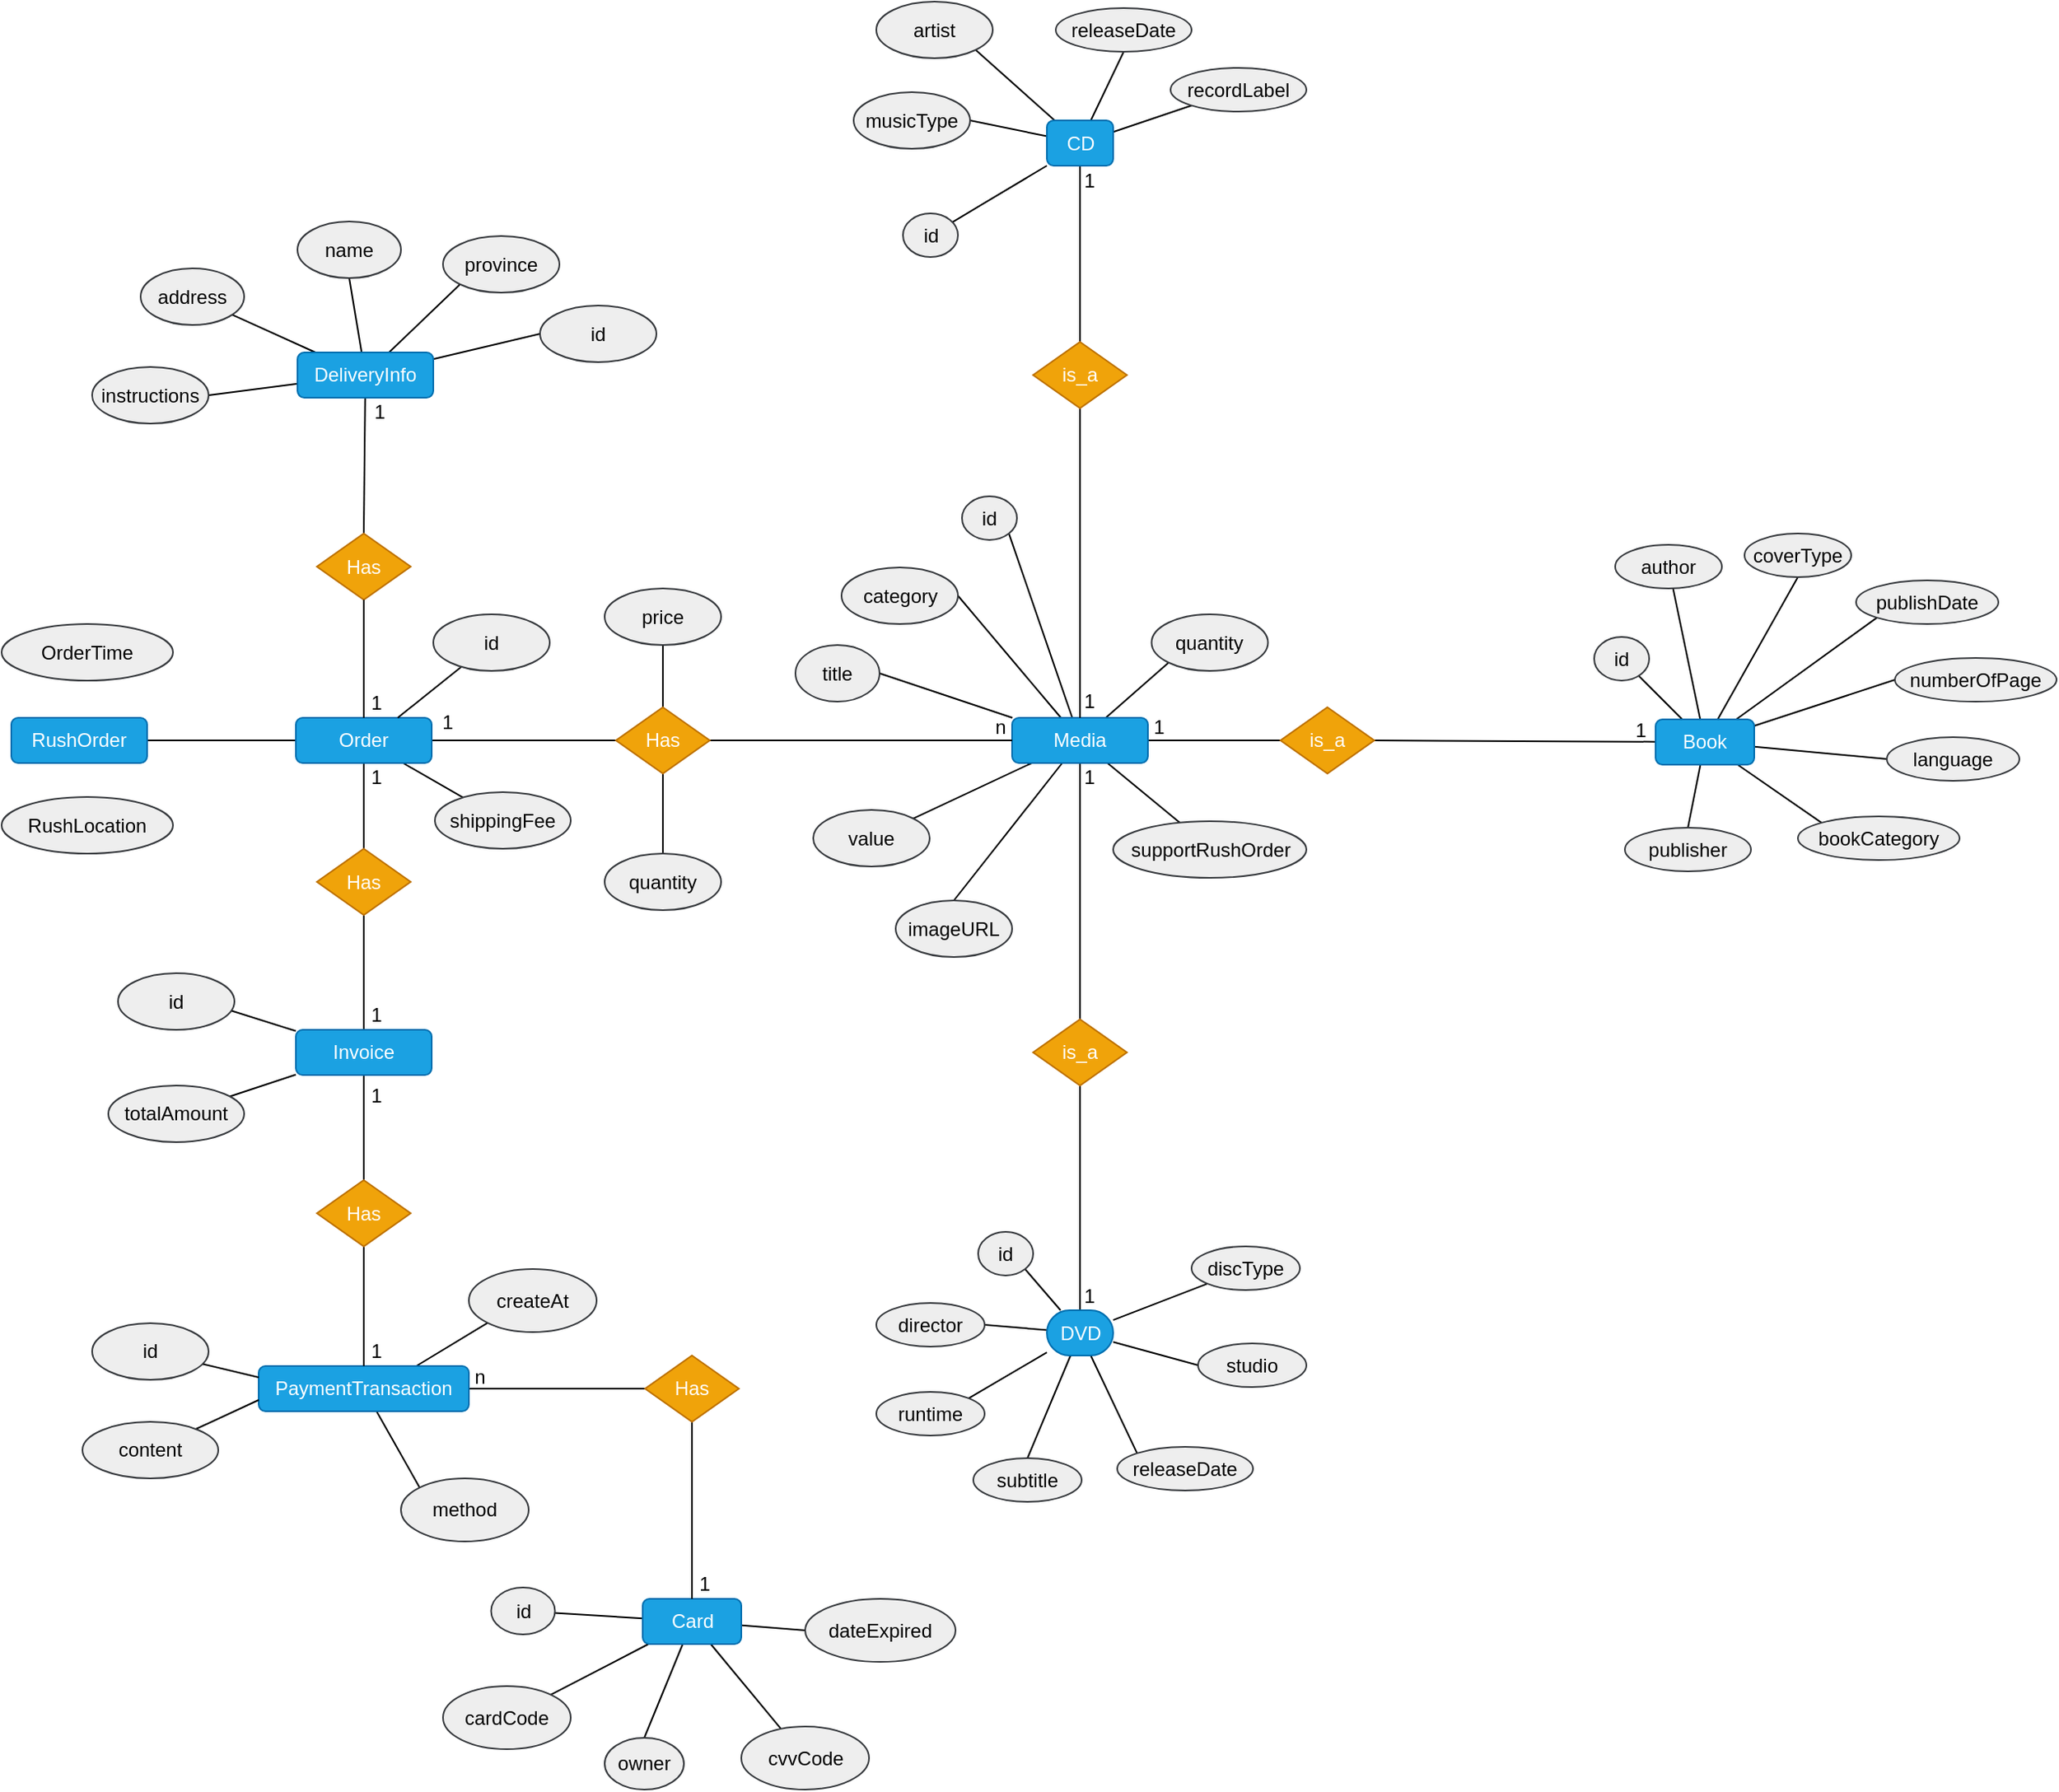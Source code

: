 <mxfile version="20.5.3" type="device"><diagram id="R2lEEEUBdFMjLlhIrx00" name="Page-1"><mxGraphModel dx="1536" dy="1864" grid="0" gridSize="10" guides="1" tooltips="1" connect="1" arrows="1" fold="1" page="1" pageScale="1" pageWidth="850" pageHeight="1100" math="0" shadow="0" extFonts="Permanent Marker^https://fonts.googleapis.com/css?family=Permanent+Marker"><root><mxCell id="0"/><mxCell id="1" parent="0"/><mxCell id="kh2C8zruCWp7Jkn6Uxmq-21" style="edgeStyle=none;rounded=0;orthogonalLoop=1;jettySize=auto;html=1;entryX=0.5;entryY=0;entryDx=0;entryDy=0;fontColor=#FFFFFF;endArrow=none;endFill=0;" parent="1" source="kh2C8zruCWp7Jkn6Uxmq-1" target="kh2C8zruCWp7Jkn6Uxmq-20" edge="1"><mxGeometry relative="1" as="geometry"/></mxCell><mxCell id="kh2C8zruCWp7Jkn6Uxmq-151" style="edgeStyle=none;rounded=0;orthogonalLoop=1;jettySize=auto;html=1;entryX=1;entryY=0.5;entryDx=0;entryDy=0;fontColor=#000000;endArrow=none;endFill=0;" parent="1" source="kh2C8zruCWp7Jkn6Uxmq-1" target="kh2C8zruCWp7Jkn6Uxmq-150" edge="1"><mxGeometry relative="1" as="geometry"/></mxCell><mxCell id="kh2C8zruCWp7Jkn6Uxmq-153" style="edgeStyle=none;rounded=0;orthogonalLoop=1;jettySize=auto;html=1;entryX=1;entryY=1;entryDx=0;entryDy=0;fontColor=#000000;endArrow=none;endFill=0;" parent="1" source="kh2C8zruCWp7Jkn6Uxmq-1" target="kh2C8zruCWp7Jkn6Uxmq-152" edge="1"><mxGeometry relative="1" as="geometry"/></mxCell><mxCell id="kh2C8zruCWp7Jkn6Uxmq-155" style="edgeStyle=none;rounded=0;orthogonalLoop=1;jettySize=auto;html=1;entryX=0.5;entryY=1;entryDx=0;entryDy=0;fontColor=#000000;endArrow=none;endFill=0;" parent="1" source="kh2C8zruCWp7Jkn6Uxmq-1" target="kh2C8zruCWp7Jkn6Uxmq-154" edge="1"><mxGeometry relative="1" as="geometry"/></mxCell><mxCell id="0zqb0I9zGNmf7XljXj2k-1" style="rounded=0;orthogonalLoop=1;jettySize=auto;html=1;endArrow=none;endFill=0;" edge="1" parent="1" source="kh2C8zruCWp7Jkn6Uxmq-1" target="kh2C8zruCWp7Jkn6Uxmq-156"><mxGeometry relative="1" as="geometry"/></mxCell><mxCell id="kh2C8zruCWp7Jkn6Uxmq-1" value="CD" style="rounded=1;whiteSpace=wrap;html=1;fillColor=#1ba1e2;fontColor=#ffffff;strokeColor=#006EAF;" parent="1" vertex="1"><mxGeometry x="556.5" y="-35.5" width="41" height="28" as="geometry"/></mxCell><mxCell id="kh2C8zruCWp7Jkn6Uxmq-19" style="rounded=0;orthogonalLoop=1;jettySize=auto;html=1;entryX=0.5;entryY=0;entryDx=0;entryDy=0;fontColor=#FFFFFF;endArrow=none;endFill=0;" parent="1" source="kh2C8zruCWp7Jkn6Uxmq-2" target="kh2C8zruCWp7Jkn6Uxmq-12" edge="1"><mxGeometry relative="1" as="geometry"/></mxCell><mxCell id="kh2C8zruCWp7Jkn6Uxmq-85" style="edgeStyle=none;rounded=0;orthogonalLoop=1;jettySize=auto;html=1;entryX=1;entryY=0.5;entryDx=0;entryDy=0;fontColor=#000000;endArrow=none;endFill=0;" parent="1" source="kh2C8zruCWp7Jkn6Uxmq-2" target="kh2C8zruCWp7Jkn6Uxmq-81" edge="1"><mxGeometry relative="1" as="geometry"/></mxCell><mxCell id="kh2C8zruCWp7Jkn6Uxmq-86" style="edgeStyle=none;rounded=0;orthogonalLoop=1;jettySize=auto;html=1;fontColor=#000000;endArrow=none;endFill=0;" parent="1" source="kh2C8zruCWp7Jkn6Uxmq-2" target="kh2C8zruCWp7Jkn6Uxmq-80" edge="1"><mxGeometry relative="1" as="geometry"/></mxCell><mxCell id="kh2C8zruCWp7Jkn6Uxmq-87" style="edgeStyle=none;rounded=0;orthogonalLoop=1;jettySize=auto;html=1;entryX=0.5;entryY=1;entryDx=0;entryDy=0;fontColor=#000000;endArrow=none;endFill=0;" parent="1" source="kh2C8zruCWp7Jkn6Uxmq-2" target="kh2C8zruCWp7Jkn6Uxmq-79" edge="1"><mxGeometry relative="1" as="geometry"/></mxCell><mxCell id="kh2C8zruCWp7Jkn6Uxmq-88" style="edgeStyle=none;rounded=0;orthogonalLoop=1;jettySize=auto;html=1;entryX=0;entryY=1;entryDx=0;entryDy=0;fontColor=#000000;endArrow=none;endFill=0;" parent="1" source="kh2C8zruCWp7Jkn6Uxmq-2" target="kh2C8zruCWp7Jkn6Uxmq-82" edge="1"><mxGeometry relative="1" as="geometry"/></mxCell><mxCell id="kh2C8zruCWp7Jkn6Uxmq-89" style="edgeStyle=none;rounded=0;orthogonalLoop=1;jettySize=auto;html=1;entryX=0;entryY=0.5;entryDx=0;entryDy=0;fontColor=#000000;endArrow=none;endFill=0;" parent="1" source="kh2C8zruCWp7Jkn6Uxmq-2" target="kh2C8zruCWp7Jkn6Uxmq-83" edge="1"><mxGeometry relative="1" as="geometry"/></mxCell><mxCell id="kh2C8zruCWp7Jkn6Uxmq-2" value="DeliveryInfo" style="rounded=1;whiteSpace=wrap;html=1;fillColor=#1ba1e2;strokeColor=#006EAF;fontColor=#ffffff;" parent="1" vertex="1"><mxGeometry x="93" y="108" width="84" height="28" as="geometry"/></mxCell><mxCell id="kh2C8zruCWp7Jkn6Uxmq-26" style="edgeStyle=none;rounded=0;orthogonalLoop=1;jettySize=auto;html=1;entryX=0;entryY=0.5;entryDx=0;entryDy=0;fontColor=#FFFFFF;endArrow=none;endFill=0;" parent="1" source="kh2C8zruCWp7Jkn6Uxmq-3" target="kh2C8zruCWp7Jkn6Uxmq-10" edge="1"><mxGeometry relative="1" as="geometry"/></mxCell><mxCell id="kh2C8zruCWp7Jkn6Uxmq-32" style="edgeStyle=none;rounded=0;orthogonalLoop=1;jettySize=auto;html=1;fontColor=#FFFFFF;endArrow=none;endFill=0;" parent="1" source="kh2C8zruCWp7Jkn6Uxmq-3" target="kh2C8zruCWp7Jkn6Uxmq-31" edge="1"><mxGeometry relative="1" as="geometry"/></mxCell><mxCell id="0zqb0I9zGNmf7XljXj2k-24" style="edgeStyle=none;rounded=0;orthogonalLoop=1;jettySize=auto;html=1;endArrow=none;endFill=0;" edge="1" parent="1" source="kh2C8zruCWp7Jkn6Uxmq-3" target="kh2C8zruCWp7Jkn6Uxmq-92"><mxGeometry relative="1" as="geometry"/></mxCell><mxCell id="0zqb0I9zGNmf7XljXj2k-26" style="edgeStyle=none;rounded=0;orthogonalLoop=1;jettySize=auto;html=1;entryX=1;entryY=0.5;entryDx=0;entryDy=0;endArrow=none;endFill=0;" edge="1" parent="1" source="kh2C8zruCWp7Jkn6Uxmq-3" target="0zqb0I9zGNmf7XljXj2k-25"><mxGeometry relative="1" as="geometry"/></mxCell><mxCell id="kh2C8zruCWp7Jkn6Uxmq-3" value="Order" style="rounded=1;whiteSpace=wrap;html=1;fillColor=#1ba1e2;fontColor=#ffffff;strokeColor=#006EAF;" parent="1" vertex="1"><mxGeometry x="92" y="334" width="84" height="28" as="geometry"/></mxCell><mxCell id="kh2C8zruCWp7Jkn6Uxmq-23" style="edgeStyle=none;rounded=0;orthogonalLoop=1;jettySize=auto;html=1;entryX=1;entryY=0.5;entryDx=0;entryDy=0;fontColor=#FFFFFF;endArrow=none;endFill=0;" parent="1" source="kh2C8zruCWp7Jkn6Uxmq-4" target="kh2C8zruCWp7Jkn6Uxmq-22" edge="1"><mxGeometry relative="1" as="geometry"/></mxCell><mxCell id="0zqb0I9zGNmf7XljXj2k-4" style="edgeStyle=none;rounded=0;orthogonalLoop=1;jettySize=auto;html=1;endArrow=none;endFill=0;" edge="1" parent="1" source="kh2C8zruCWp7Jkn6Uxmq-4" target="0zqb0I9zGNmf7XljXj2k-2"><mxGeometry relative="1" as="geometry"/></mxCell><mxCell id="0zqb0I9zGNmf7XljXj2k-5" style="edgeStyle=none;rounded=0;orthogonalLoop=1;jettySize=auto;html=1;endArrow=none;endFill=0;" edge="1" parent="1" source="kh2C8zruCWp7Jkn6Uxmq-4" target="0zqb0I9zGNmf7XljXj2k-3"><mxGeometry relative="1" as="geometry"/></mxCell><mxCell id="0zqb0I9zGNmf7XljXj2k-7" style="edgeStyle=none;rounded=0;orthogonalLoop=1;jettySize=auto;html=1;entryX=0.5;entryY=1;entryDx=0;entryDy=0;endArrow=none;endFill=0;" edge="1" parent="1" source="kh2C8zruCWp7Jkn6Uxmq-4" target="0zqb0I9zGNmf7XljXj2k-6"><mxGeometry relative="1" as="geometry"/></mxCell><mxCell id="0zqb0I9zGNmf7XljXj2k-9" style="edgeStyle=none;rounded=0;orthogonalLoop=1;jettySize=auto;html=1;entryX=0;entryY=1;entryDx=0;entryDy=0;endArrow=none;endFill=0;" edge="1" parent="1" source="kh2C8zruCWp7Jkn6Uxmq-4" target="0zqb0I9zGNmf7XljXj2k-8"><mxGeometry relative="1" as="geometry"/></mxCell><mxCell id="0zqb0I9zGNmf7XljXj2k-11" style="edgeStyle=none;rounded=0;orthogonalLoop=1;jettySize=auto;html=1;entryX=0;entryY=0.5;entryDx=0;entryDy=0;endArrow=none;endFill=0;" edge="1" parent="1" source="kh2C8zruCWp7Jkn6Uxmq-4" target="0zqb0I9zGNmf7XljXj2k-10"><mxGeometry relative="1" as="geometry"/></mxCell><mxCell id="0zqb0I9zGNmf7XljXj2k-14" style="edgeStyle=none;rounded=0;orthogonalLoop=1;jettySize=auto;html=1;entryX=0;entryY=0;entryDx=0;entryDy=0;endArrow=none;endFill=0;" edge="1" parent="1" source="kh2C8zruCWp7Jkn6Uxmq-4" target="0zqb0I9zGNmf7XljXj2k-13"><mxGeometry relative="1" as="geometry"/></mxCell><mxCell id="0zqb0I9zGNmf7XljXj2k-15" style="edgeStyle=none;rounded=0;orthogonalLoop=1;jettySize=auto;html=1;entryX=0;entryY=0.5;entryDx=0;entryDy=0;endArrow=none;endFill=0;" edge="1" parent="1" source="kh2C8zruCWp7Jkn6Uxmq-4" target="0zqb0I9zGNmf7XljXj2k-12"><mxGeometry relative="1" as="geometry"/></mxCell><mxCell id="0zqb0I9zGNmf7XljXj2k-17" style="edgeStyle=none;rounded=0;orthogonalLoop=1;jettySize=auto;html=1;entryX=0.5;entryY=0;entryDx=0;entryDy=0;endArrow=none;endFill=0;" edge="1" parent="1" source="kh2C8zruCWp7Jkn6Uxmq-4" target="0zqb0I9zGNmf7XljXj2k-16"><mxGeometry relative="1" as="geometry"/></mxCell><mxCell id="kh2C8zruCWp7Jkn6Uxmq-4" value="Book" style="rounded=1;whiteSpace=wrap;html=1;fillColor=#1ba1e2;fontColor=#ffffff;strokeColor=#006EAF;" parent="1" vertex="1"><mxGeometry x="933" y="335" width="61" height="28" as="geometry"/></mxCell><mxCell id="kh2C8zruCWp7Jkn6Uxmq-24" style="edgeStyle=none;rounded=0;orthogonalLoop=1;jettySize=auto;html=1;entryX=0;entryY=0.5;entryDx=0;entryDy=0;fontColor=#FFFFFF;endArrow=none;endFill=0;" parent="1" source="kh2C8zruCWp7Jkn6Uxmq-5" target="kh2C8zruCWp7Jkn6Uxmq-22" edge="1"><mxGeometry relative="1" as="geometry"/></mxCell><mxCell id="kh2C8zruCWp7Jkn6Uxmq-29" style="edgeStyle=none;rounded=0;orthogonalLoop=1;jettySize=auto;html=1;entryX=0.5;entryY=0;entryDx=0;entryDy=0;fontColor=#FFFFFF;endArrow=none;endFill=0;" parent="1" source="kh2C8zruCWp7Jkn6Uxmq-5" target="kh2C8zruCWp7Jkn6Uxmq-28" edge="1"><mxGeometry relative="1" as="geometry"/></mxCell><mxCell id="kh2C8zruCWp7Jkn6Uxmq-116" style="edgeStyle=none;rounded=0;orthogonalLoop=1;jettySize=auto;html=1;entryX=1;entryY=1;entryDx=0;entryDy=0;fontColor=#000000;endArrow=none;endFill=0;" parent="1" source="kh2C8zruCWp7Jkn6Uxmq-5" target="kh2C8zruCWp7Jkn6Uxmq-110" edge="1"><mxGeometry relative="1" as="geometry"/></mxCell><mxCell id="kh2C8zruCWp7Jkn6Uxmq-119" style="edgeStyle=none;rounded=0;orthogonalLoop=1;jettySize=auto;html=1;entryX=1;entryY=0.5;entryDx=0;entryDy=0;fontColor=#000000;endArrow=none;endFill=0;" parent="1" source="kh2C8zruCWp7Jkn6Uxmq-5" target="kh2C8zruCWp7Jkn6Uxmq-113" edge="1"><mxGeometry relative="1" as="geometry"/></mxCell><mxCell id="kh2C8zruCWp7Jkn6Uxmq-125" style="edgeStyle=none;rounded=0;orthogonalLoop=1;jettySize=auto;html=1;entryX=1;entryY=0.5;entryDx=0;entryDy=0;fontColor=#000000;endArrow=none;endFill=0;" parent="1" source="kh2C8zruCWp7Jkn6Uxmq-5" target="kh2C8zruCWp7Jkn6Uxmq-120" edge="1"><mxGeometry relative="1" as="geometry"/></mxCell><mxCell id="kh2C8zruCWp7Jkn6Uxmq-126" style="edgeStyle=none;rounded=0;orthogonalLoop=1;jettySize=auto;html=1;fontColor=#000000;endArrow=none;endFill=0;" parent="1" source="kh2C8zruCWp7Jkn6Uxmq-5" target="kh2C8zruCWp7Jkn6Uxmq-121" edge="1"><mxGeometry relative="1" as="geometry"/></mxCell><mxCell id="kh2C8zruCWp7Jkn6Uxmq-127" style="edgeStyle=none;rounded=0;orthogonalLoop=1;jettySize=auto;html=1;entryX=0.5;entryY=0;entryDx=0;entryDy=0;fontColor=#000000;endArrow=none;endFill=0;" parent="1" source="kh2C8zruCWp7Jkn6Uxmq-5" target="kh2C8zruCWp7Jkn6Uxmq-124" edge="1"><mxGeometry relative="1" as="geometry"/></mxCell><mxCell id="kh2C8zruCWp7Jkn6Uxmq-129" style="edgeStyle=none;rounded=0;orthogonalLoop=1;jettySize=auto;html=1;entryX=0.364;entryY=0.079;entryDx=0;entryDy=0;entryPerimeter=0;fontColor=#000000;endArrow=none;endFill=0;" parent="1" source="kh2C8zruCWp7Jkn6Uxmq-5" target="kh2C8zruCWp7Jkn6Uxmq-128" edge="1"><mxGeometry relative="1" as="geometry"/></mxCell><mxCell id="kh2C8zruCWp7Jkn6Uxmq-131" style="edgeStyle=none;rounded=0;orthogonalLoop=1;jettySize=auto;html=1;entryX=0;entryY=1;entryDx=0;entryDy=0;fontColor=#000000;endArrow=none;endFill=0;" parent="1" source="kh2C8zruCWp7Jkn6Uxmq-5" target="kh2C8zruCWp7Jkn6Uxmq-130" edge="1"><mxGeometry relative="1" as="geometry"/></mxCell><mxCell id="kh2C8zruCWp7Jkn6Uxmq-5" value="Media" style="rounded=1;whiteSpace=wrap;html=1;fillColor=#1ba1e2;fontColor=#ffffff;strokeColor=#006EAF;" parent="1" vertex="1"><mxGeometry x="535" y="334" width="84" height="28" as="geometry"/></mxCell><mxCell id="kh2C8zruCWp7Jkn6Uxmq-30" style="edgeStyle=none;rounded=0;orthogonalLoop=1;jettySize=auto;html=1;entryX=0.5;entryY=1;entryDx=0;entryDy=0;fontColor=#FFFFFF;endArrow=none;endFill=0;" parent="1" source="kh2C8zruCWp7Jkn6Uxmq-6" target="kh2C8zruCWp7Jkn6Uxmq-28" edge="1"><mxGeometry relative="1" as="geometry"/></mxCell><mxCell id="kh2C8zruCWp7Jkn6Uxmq-134" style="edgeStyle=none;rounded=0;orthogonalLoop=1;jettySize=auto;html=1;entryX=1;entryY=1;entryDx=0;entryDy=0;fontColor=#000000;endArrow=none;endFill=0;" parent="1" source="kh2C8zruCWp7Jkn6Uxmq-6" target="kh2C8zruCWp7Jkn6Uxmq-133" edge="1"><mxGeometry relative="1" as="geometry"/></mxCell><mxCell id="kh2C8zruCWp7Jkn6Uxmq-137" style="edgeStyle=none;rounded=0;orthogonalLoop=1;jettySize=auto;html=1;entryX=1;entryY=0.5;entryDx=0;entryDy=0;fontColor=#000000;endArrow=none;endFill=0;" parent="1" source="kh2C8zruCWp7Jkn6Uxmq-6" target="kh2C8zruCWp7Jkn6Uxmq-135" edge="1"><mxGeometry relative="1" as="geometry"/></mxCell><mxCell id="kh2C8zruCWp7Jkn6Uxmq-139" style="edgeStyle=none;rounded=0;orthogonalLoop=1;jettySize=auto;html=1;entryX=1;entryY=0;entryDx=0;entryDy=0;fontColor=#000000;endArrow=none;endFill=0;" parent="1" source="kh2C8zruCWp7Jkn6Uxmq-6" target="kh2C8zruCWp7Jkn6Uxmq-138" edge="1"><mxGeometry relative="1" as="geometry"/></mxCell><mxCell id="kh2C8zruCWp7Jkn6Uxmq-144" style="edgeStyle=none;rounded=0;orthogonalLoop=1;jettySize=auto;html=1;entryX=0.5;entryY=0;entryDx=0;entryDy=0;fontColor=#000000;endArrow=none;endFill=0;" parent="1" source="kh2C8zruCWp7Jkn6Uxmq-6" target="kh2C8zruCWp7Jkn6Uxmq-140" edge="1"><mxGeometry relative="1" as="geometry"/></mxCell><mxCell id="kh2C8zruCWp7Jkn6Uxmq-145" style="edgeStyle=none;rounded=0;orthogonalLoop=1;jettySize=auto;html=1;entryX=0;entryY=0;entryDx=0;entryDy=0;fontColor=#000000;endArrow=none;endFill=0;" parent="1" source="kh2C8zruCWp7Jkn6Uxmq-6" target="kh2C8zruCWp7Jkn6Uxmq-141" edge="1"><mxGeometry relative="1" as="geometry"/></mxCell><mxCell id="kh2C8zruCWp7Jkn6Uxmq-146" style="edgeStyle=none;rounded=0;orthogonalLoop=1;jettySize=auto;html=1;entryX=0;entryY=0.5;entryDx=0;entryDy=0;fontColor=#000000;endArrow=none;endFill=0;" parent="1" source="kh2C8zruCWp7Jkn6Uxmq-6" target="kh2C8zruCWp7Jkn6Uxmq-142" edge="1"><mxGeometry relative="1" as="geometry"/></mxCell><mxCell id="kh2C8zruCWp7Jkn6Uxmq-147" style="edgeStyle=none;rounded=0;orthogonalLoop=1;jettySize=auto;html=1;entryX=0;entryY=1;entryDx=0;entryDy=0;fontColor=#000000;endArrow=none;endFill=0;" parent="1" source="kh2C8zruCWp7Jkn6Uxmq-6" target="kh2C8zruCWp7Jkn6Uxmq-143" edge="1"><mxGeometry relative="1" as="geometry"/></mxCell><mxCell id="kh2C8zruCWp7Jkn6Uxmq-6" value="DVD" style="rounded=1;whiteSpace=wrap;html=1;fillColor=#1ba1e2;fontColor=#ffffff;strokeColor=#006EAF;arcSize=50;" parent="1" vertex="1"><mxGeometry x="556.5" y="700.5" width="41" height="28" as="geometry"/></mxCell><mxCell id="kh2C8zruCWp7Jkn6Uxmq-38" style="edgeStyle=none;rounded=0;orthogonalLoop=1;jettySize=auto;html=1;entryX=0;entryY=0.5;entryDx=0;entryDy=0;fontColor=#FFFFFF;endArrow=none;endFill=0;exitX=1;exitY=0.5;exitDx=0;exitDy=0;" parent="1" source="kh2C8zruCWp7Jkn6Uxmq-7" target="kh2C8zruCWp7Jkn6Uxmq-37" edge="1"><mxGeometry relative="1" as="geometry"/></mxCell><mxCell id="kh2C8zruCWp7Jkn6Uxmq-105" style="edgeStyle=none;rounded=0;orthogonalLoop=1;jettySize=auto;html=1;entryX=0;entryY=1;entryDx=0;entryDy=0;fontColor=#000000;endArrow=none;endFill=0;exitX=0.75;exitY=0;exitDx=0;exitDy=0;" parent="1" source="kh2C8zruCWp7Jkn6Uxmq-7" target="kh2C8zruCWp7Jkn6Uxmq-104" edge="1"><mxGeometry relative="1" as="geometry"/></mxCell><mxCell id="kh2C8zruCWp7Jkn6Uxmq-109" style="edgeStyle=none;rounded=0;orthogonalLoop=1;jettySize=auto;html=1;entryX=0;entryY=0;entryDx=0;entryDy=0;fontColor=#000000;endArrow=none;endFill=0;" parent="1" source="kh2C8zruCWp7Jkn6Uxmq-7" target="kh2C8zruCWp7Jkn6Uxmq-108" edge="1"><mxGeometry relative="1" as="geometry"/></mxCell><mxCell id="kh2C8zruCWp7Jkn6Uxmq-7" value="PaymentTransaction" style="rounded=1;whiteSpace=wrap;html=1;fillColor=#1ba1e2;fontColor=#ffffff;strokeColor=#006EAF;" parent="1" vertex="1"><mxGeometry x="69" y="735" width="130" height="28" as="geometry"/></mxCell><mxCell id="EHMPtvTzi1nzkciIM0RH-6" style="rounded=0;orthogonalLoop=1;jettySize=auto;html=1;endArrow=none;endFill=0;" parent="1" source="kh2C8zruCWp7Jkn6Uxmq-8" target="EHMPtvTzi1nzkciIM0RH-2" edge="1"><mxGeometry relative="1" as="geometry"/></mxCell><mxCell id="EHMPtvTzi1nzkciIM0RH-7" style="edgeStyle=none;rounded=0;orthogonalLoop=1;jettySize=auto;html=1;endArrow=none;endFill=0;" parent="1" source="kh2C8zruCWp7Jkn6Uxmq-8" target="EHMPtvTzi1nzkciIM0RH-1" edge="1"><mxGeometry relative="1" as="geometry"/></mxCell><mxCell id="EHMPtvTzi1nzkciIM0RH-8" style="edgeStyle=none;rounded=0;orthogonalLoop=1;jettySize=auto;html=1;entryX=0.5;entryY=0;entryDx=0;entryDy=0;endArrow=none;endFill=0;" parent="1" source="kh2C8zruCWp7Jkn6Uxmq-8" target="EHMPtvTzi1nzkciIM0RH-3" edge="1"><mxGeometry relative="1" as="geometry"/></mxCell><mxCell id="EHMPtvTzi1nzkciIM0RH-9" style="edgeStyle=none;rounded=0;orthogonalLoop=1;jettySize=auto;html=1;endArrow=none;endFill=0;" parent="1" source="kh2C8zruCWp7Jkn6Uxmq-8" target="EHMPtvTzi1nzkciIM0RH-4" edge="1"><mxGeometry relative="1" as="geometry"/></mxCell><mxCell id="EHMPtvTzi1nzkciIM0RH-10" style="edgeStyle=none;rounded=0;orthogonalLoop=1;jettySize=auto;html=1;entryX=0;entryY=0.5;entryDx=0;entryDy=0;endArrow=none;endFill=0;" parent="1" source="kh2C8zruCWp7Jkn6Uxmq-8" target="EHMPtvTzi1nzkciIM0RH-5" edge="1"><mxGeometry relative="1" as="geometry"/></mxCell><mxCell id="kh2C8zruCWp7Jkn6Uxmq-8" value="Card" style="rounded=1;whiteSpace=wrap;html=1;fillColor=#1ba1e2;fontColor=#ffffff;strokeColor=#006EAF;" parent="1" vertex="1"><mxGeometry x="306.5" y="879" width="61" height="28" as="geometry"/></mxCell><mxCell id="kh2C8zruCWp7Jkn6Uxmq-33" style="edgeStyle=none;rounded=0;orthogonalLoop=1;jettySize=auto;html=1;entryX=0.5;entryY=1;entryDx=0;entryDy=0;fontColor=#FFFFFF;endArrow=none;endFill=0;" parent="1" source="kh2C8zruCWp7Jkn6Uxmq-9" target="kh2C8zruCWp7Jkn6Uxmq-31" edge="1"><mxGeometry relative="1" as="geometry"/></mxCell><mxCell id="kh2C8zruCWp7Jkn6Uxmq-35" style="edgeStyle=none;rounded=0;orthogonalLoop=1;jettySize=auto;html=1;entryX=0.5;entryY=0;entryDx=0;entryDy=0;fontColor=#FFFFFF;endArrow=none;endFill=0;" parent="1" source="kh2C8zruCWp7Jkn6Uxmq-9" target="kh2C8zruCWp7Jkn6Uxmq-34" edge="1"><mxGeometry relative="1" as="geometry"/></mxCell><mxCell id="kh2C8zruCWp7Jkn6Uxmq-96" style="edgeStyle=none;rounded=0;orthogonalLoop=1;jettySize=auto;html=1;entryX=0.888;entryY=0.608;entryDx=0;entryDy=0;entryPerimeter=0;fontColor=#000000;endArrow=none;endFill=0;" parent="1" source="kh2C8zruCWp7Jkn6Uxmq-9" target="kh2C8zruCWp7Jkn6Uxmq-95" edge="1"><mxGeometry relative="1" as="geometry"/></mxCell><mxCell id="kh2C8zruCWp7Jkn6Uxmq-9" value="Invoice" style="rounded=1;whiteSpace=wrap;html=1;fillColor=#1ba1e2;fontColor=#ffffff;strokeColor=#006EAF;" parent="1" vertex="1"><mxGeometry x="92" y="527" width="84" height="28" as="geometry"/></mxCell><mxCell id="kh2C8zruCWp7Jkn6Uxmq-27" style="edgeStyle=none;rounded=0;orthogonalLoop=1;jettySize=auto;html=1;entryX=0;entryY=0.5;entryDx=0;entryDy=0;fontColor=#FFFFFF;endArrow=none;endFill=0;exitX=1;exitY=0.5;exitDx=0;exitDy=0;" parent="1" source="kh2C8zruCWp7Jkn6Uxmq-10" target="kh2C8zruCWp7Jkn6Uxmq-5" edge="1"><mxGeometry relative="1" as="geometry"/></mxCell><mxCell id="0zqb0I9zGNmf7XljXj2k-18" style="edgeStyle=none;rounded=0;orthogonalLoop=1;jettySize=auto;html=1;entryX=0.5;entryY=0;entryDx=0;entryDy=0;endArrow=none;endFill=0;" edge="1" parent="1" source="kh2C8zruCWp7Jkn6Uxmq-10" target="kh2C8zruCWp7Jkn6Uxmq-111"><mxGeometry relative="1" as="geometry"/></mxCell><mxCell id="0zqb0I9zGNmf7XljXj2k-19" style="edgeStyle=none;rounded=0;orthogonalLoop=1;jettySize=auto;html=1;entryX=0.5;entryY=1;entryDx=0;entryDy=0;endArrow=none;endFill=0;" edge="1" parent="1" source="kh2C8zruCWp7Jkn6Uxmq-10" target="kh2C8zruCWp7Jkn6Uxmq-112"><mxGeometry relative="1" as="geometry"/></mxCell><mxCell id="kh2C8zruCWp7Jkn6Uxmq-10" value="&lt;font color=&quot;#ffffff&quot;&gt;Has&lt;/font&gt;" style="rhombus;whiteSpace=wrap;html=1;fillColor=#f0a30a;fontColor=#000000;strokeColor=#BD7000;" parent="1" vertex="1"><mxGeometry x="290" y="327.5" width="58" height="41" as="geometry"/></mxCell><mxCell id="kh2C8zruCWp7Jkn6Uxmq-12" value="&lt;font color=&quot;#ffffff&quot;&gt;Has&lt;/font&gt;" style="rhombus;whiteSpace=wrap;html=1;fillColor=#f0a30a;fontColor=#000000;strokeColor=#BD7000;" parent="1" vertex="1"><mxGeometry x="105" y="220" width="58" height="41" as="geometry"/></mxCell><mxCell id="kh2C8zruCWp7Jkn6Uxmq-16" value="" style="endArrow=none;html=1;rounded=0;fontColor=#FFFFFF;entryX=0.5;entryY=1;entryDx=0;entryDy=0;exitX=0.5;exitY=0;exitDx=0;exitDy=0;" parent="1" source="kh2C8zruCWp7Jkn6Uxmq-5" target="kh2C8zruCWp7Jkn6Uxmq-20" edge="1"><mxGeometry width="50" height="50" relative="1" as="geometry"><mxPoint x="325" y="277" as="sourcePoint"/><mxPoint x="375" y="227" as="targetPoint"/></mxGeometry></mxCell><mxCell id="kh2C8zruCWp7Jkn6Uxmq-17" value="" style="endArrow=none;html=1;rounded=0;fontColor=#FFFFFF;exitX=0.5;exitY=0;exitDx=0;exitDy=0;entryX=0.5;entryY=1;entryDx=0;entryDy=0;" parent="1" source="kh2C8zruCWp7Jkn6Uxmq-3" target="kh2C8zruCWp7Jkn6Uxmq-12" edge="1"><mxGeometry width="50" height="50" relative="1" as="geometry"><mxPoint x="457" y="271" as="sourcePoint"/><mxPoint x="507" y="221" as="targetPoint"/></mxGeometry></mxCell><mxCell id="kh2C8zruCWp7Jkn6Uxmq-20" value="&lt;font color=&quot;#ffffff&quot;&gt;is_a&lt;/font&gt;" style="rhombus;whiteSpace=wrap;html=1;fillColor=#f0a30a;fontColor=#000000;strokeColor=#BD7000;" parent="1" vertex="1"><mxGeometry x="548" y="101.5" width="58" height="41" as="geometry"/></mxCell><mxCell id="kh2C8zruCWp7Jkn6Uxmq-22" value="&lt;font color=&quot;#ffffff&quot;&gt;is_a&lt;/font&gt;" style="rhombus;whiteSpace=wrap;html=1;fillColor=#f0a30a;fontColor=#000000;strokeColor=#BD7000;" parent="1" vertex="1"><mxGeometry x="701" y="327.5" width="58" height="41" as="geometry"/></mxCell><mxCell id="kh2C8zruCWp7Jkn6Uxmq-28" value="&lt;font color=&quot;#ffffff&quot;&gt;is_a&lt;/font&gt;" style="rhombus;whiteSpace=wrap;html=1;fillColor=#f0a30a;fontColor=#000000;strokeColor=#BD7000;" parent="1" vertex="1"><mxGeometry x="548" y="520.5" width="58" height="41" as="geometry"/></mxCell><mxCell id="kh2C8zruCWp7Jkn6Uxmq-31" value="&lt;font color=&quot;#ffffff&quot;&gt;Has&lt;/font&gt;" style="rhombus;whiteSpace=wrap;html=1;fillColor=#f0a30a;fontColor=#000000;strokeColor=#BD7000;" parent="1" vertex="1"><mxGeometry x="105" y="415" width="58" height="41" as="geometry"/></mxCell><mxCell id="kh2C8zruCWp7Jkn6Uxmq-36" style="edgeStyle=none;rounded=0;orthogonalLoop=1;jettySize=auto;html=1;fontColor=#FFFFFF;endArrow=none;endFill=0;" parent="1" source="kh2C8zruCWp7Jkn6Uxmq-34" target="kh2C8zruCWp7Jkn6Uxmq-7" edge="1"><mxGeometry relative="1" as="geometry"/></mxCell><mxCell id="kh2C8zruCWp7Jkn6Uxmq-34" value="&lt;font color=&quot;#ffffff&quot;&gt;Has&lt;/font&gt;" style="rhombus;whiteSpace=wrap;html=1;fillColor=#f0a30a;fontColor=#000000;strokeColor=#BD7000;" parent="1" vertex="1"><mxGeometry x="105" y="620" width="58" height="41" as="geometry"/></mxCell><mxCell id="kh2C8zruCWp7Jkn6Uxmq-39" style="edgeStyle=none;rounded=0;orthogonalLoop=1;jettySize=auto;html=1;fontColor=#FFFFFF;endArrow=none;endFill=0;exitX=0.5;exitY=1;exitDx=0;exitDy=0;" parent="1" source="kh2C8zruCWp7Jkn6Uxmq-37" target="kh2C8zruCWp7Jkn6Uxmq-8" edge="1"><mxGeometry relative="1" as="geometry"/></mxCell><mxCell id="kh2C8zruCWp7Jkn6Uxmq-37" value="&lt;font color=&quot;#ffffff&quot;&gt;Has&lt;/font&gt;" style="rhombus;whiteSpace=wrap;html=1;fillColor=#f0a30a;fontColor=#000000;strokeColor=#BD7000;" parent="1" vertex="1"><mxGeometry x="308" y="728.5" width="58" height="41" as="geometry"/></mxCell><mxCell id="kh2C8zruCWp7Jkn6Uxmq-40" value="&lt;font color=&quot;#000000&quot;&gt;1&lt;/font&gt;" style="text;html=1;strokeColor=none;fillColor=none;align=center;verticalAlign=middle;whiteSpace=wrap;rounded=0;fontColor=#FFFFFF;" parent="1" vertex="1"><mxGeometry x="914" y="333" width="20" height="18" as="geometry"/></mxCell><mxCell id="kh2C8zruCWp7Jkn6Uxmq-45" value="&lt;font color=&quot;#000000&quot;&gt;1&lt;/font&gt;" style="text;html=1;strokeColor=none;fillColor=none;align=center;verticalAlign=middle;whiteSpace=wrap;rounded=0;fontColor=#FFFFFF;" parent="1" vertex="1"><mxGeometry x="616" y="331" width="20" height="18" as="geometry"/></mxCell><mxCell id="kh2C8zruCWp7Jkn6Uxmq-46" value="&lt;font color=&quot;#000000&quot;&gt;1&lt;/font&gt;" style="text;html=1;strokeColor=none;fillColor=none;align=center;verticalAlign=middle;whiteSpace=wrap;rounded=0;fontColor=#FFFFFF;" parent="1" vertex="1"><mxGeometry x="573" y="-7.5" width="20" height="18" as="geometry"/></mxCell><mxCell id="kh2C8zruCWp7Jkn6Uxmq-51" value="&lt;font color=&quot;#000000&quot;&gt;1&lt;/font&gt;" style="text;html=1;strokeColor=none;fillColor=none;align=center;verticalAlign=middle;whiteSpace=wrap;rounded=0;fontColor=#FFFFFF;" parent="1" vertex="1"><mxGeometry x="573" y="315" width="20" height="18" as="geometry"/></mxCell><mxCell id="kh2C8zruCWp7Jkn6Uxmq-52" value="&lt;font color=&quot;#000000&quot;&gt;1&lt;/font&gt;" style="text;html=1;strokeColor=none;fillColor=none;align=center;verticalAlign=middle;whiteSpace=wrap;rounded=0;fontColor=#FFFFFF;" parent="1" vertex="1"><mxGeometry x="176" y="328" width="20" height="18" as="geometry"/></mxCell><mxCell id="0zqb0I9zGNmf7XljXj2k-23" style="edgeStyle=none;rounded=0;orthogonalLoop=1;jettySize=auto;html=1;endArrow=none;endFill=0;exitX=0.75;exitY=0;exitDx=0;exitDy=0;" edge="1" parent="1" source="kh2C8zruCWp7Jkn6Uxmq-3" target="kh2C8zruCWp7Jkn6Uxmq-90"><mxGeometry relative="1" as="geometry"/></mxCell><mxCell id="kh2C8zruCWp7Jkn6Uxmq-53" value="&lt;font color=&quot;#000000&quot;&gt;1&lt;/font&gt;" style="text;html=1;strokeColor=none;fillColor=none;align=center;verticalAlign=middle;whiteSpace=wrap;rounded=0;fontColor=#FFFFFF;" parent="1" vertex="1"><mxGeometry x="132" y="316" width="20" height="18" as="geometry"/></mxCell><mxCell id="kh2C8zruCWp7Jkn6Uxmq-54" value="&lt;font color=&quot;#000000&quot;&gt;1&lt;/font&gt;" style="text;html=1;strokeColor=none;fillColor=none;align=center;verticalAlign=middle;whiteSpace=wrap;rounded=0;fontColor=#FFFFFF;" parent="1" vertex="1"><mxGeometry x="134" y="136" width="20" height="18" as="geometry"/></mxCell><mxCell id="kh2C8zruCWp7Jkn6Uxmq-55" value="&lt;font color=&quot;#000000&quot;&gt;1&lt;/font&gt;" style="text;html=1;strokeColor=none;fillColor=none;align=center;verticalAlign=middle;whiteSpace=wrap;rounded=0;fontColor=#FFFFFF;" parent="1" vertex="1"><mxGeometry x="573" y="362" width="20" height="18" as="geometry"/></mxCell><mxCell id="kh2C8zruCWp7Jkn6Uxmq-56" value="&lt;font color=&quot;#000000&quot;&gt;1&lt;/font&gt;" style="text;html=1;strokeColor=none;fillColor=none;align=center;verticalAlign=middle;whiteSpace=wrap;rounded=0;fontColor=#FFFFFF;" parent="1" vertex="1"><mxGeometry x="573" y="682.5" width="20" height="18" as="geometry"/></mxCell><mxCell id="kh2C8zruCWp7Jkn6Uxmq-57" value="&lt;font color=&quot;#000000&quot;&gt;n&lt;/font&gt;" style="text;html=1;strokeColor=none;fillColor=none;align=center;verticalAlign=middle;whiteSpace=wrap;rounded=0;fontColor=#FFFFFF;" parent="1" vertex="1"><mxGeometry x="518" y="331" width="20" height="18" as="geometry"/></mxCell><mxCell id="kh2C8zruCWp7Jkn6Uxmq-58" value="&lt;font color=&quot;#000000&quot;&gt;1&lt;/font&gt;" style="text;html=1;strokeColor=none;fillColor=none;align=center;verticalAlign=middle;whiteSpace=wrap;rounded=0;fontColor=#FFFFFF;" parent="1" vertex="1"><mxGeometry x="335" y="861" width="20" height="18" as="geometry"/></mxCell><mxCell id="kh2C8zruCWp7Jkn6Uxmq-59" value="&lt;font color=&quot;#000000&quot;&gt;1&lt;/font&gt;" style="text;html=1;strokeColor=none;fillColor=none;align=center;verticalAlign=middle;whiteSpace=wrap;rounded=0;fontColor=#FFFFFF;" parent="1" vertex="1"><mxGeometry x="132" y="717" width="20" height="18" as="geometry"/></mxCell><mxCell id="kh2C8zruCWp7Jkn6Uxmq-62" value="&lt;font color=&quot;#000000&quot;&gt;1&lt;/font&gt;" style="text;html=1;strokeColor=none;fillColor=none;align=center;verticalAlign=middle;whiteSpace=wrap;rounded=0;fontColor=#FFFFFF;" parent="1" vertex="1"><mxGeometry x="132" y="559" width="20" height="18" as="geometry"/></mxCell><mxCell id="kh2C8zruCWp7Jkn6Uxmq-63" value="&lt;font color=&quot;#000000&quot;&gt;n&lt;/font&gt;" style="text;html=1;strokeColor=none;fillColor=none;align=center;verticalAlign=middle;whiteSpace=wrap;rounded=0;fontColor=#FFFFFF;" parent="1" vertex="1"><mxGeometry x="196" y="733" width="20" height="18" as="geometry"/></mxCell><mxCell id="kh2C8zruCWp7Jkn6Uxmq-64" value="&lt;font color=&quot;#000000&quot;&gt;1&lt;/font&gt;" style="text;html=1;strokeColor=none;fillColor=none;align=center;verticalAlign=middle;whiteSpace=wrap;rounded=0;fontColor=#FFFFFF;" parent="1" vertex="1"><mxGeometry x="132" y="509" width="20" height="18" as="geometry"/></mxCell><mxCell id="kh2C8zruCWp7Jkn6Uxmq-65" value="&lt;font color=&quot;#000000&quot;&gt;1&lt;/font&gt;" style="text;html=1;strokeColor=none;fillColor=none;align=center;verticalAlign=middle;whiteSpace=wrap;rounded=0;fontColor=#FFFFFF;" parent="1" vertex="1"><mxGeometry x="132" y="362" width="20" height="18" as="geometry"/></mxCell><mxCell id="kh2C8zruCWp7Jkn6Uxmq-79" value="name" style="ellipse;whiteSpace=wrap;html=1;fillColor=#eeeeee;strokeColor=#36393d;" parent="1" vertex="1"><mxGeometry x="93" y="27" width="64" height="35" as="geometry"/></mxCell><mxCell id="kh2C8zruCWp7Jkn6Uxmq-80" value="address" style="ellipse;whiteSpace=wrap;html=1;fillColor=#eeeeee;strokeColor=#36393d;" parent="1" vertex="1"><mxGeometry x="-4" y="56" width="64" height="35" as="geometry"/></mxCell><mxCell id="kh2C8zruCWp7Jkn6Uxmq-81" value="instructions" style="ellipse;whiteSpace=wrap;html=1;fillColor=#eeeeee;strokeColor=#36393d;" parent="1" vertex="1"><mxGeometry x="-34" y="117" width="72" height="35" as="geometry"/></mxCell><mxCell id="kh2C8zruCWp7Jkn6Uxmq-82" value="province" style="ellipse;whiteSpace=wrap;html=1;fillColor=#eeeeee;strokeColor=#36393d;" parent="1" vertex="1"><mxGeometry x="183" y="36" width="72" height="35" as="geometry"/></mxCell><mxCell id="kh2C8zruCWp7Jkn6Uxmq-83" value="id" style="ellipse;whiteSpace=wrap;html=1;fillColor=#eeeeee;strokeColor=#36393d;" parent="1" vertex="1"><mxGeometry x="243" y="79" width="72" height="35" as="geometry"/></mxCell><mxCell id="kh2C8zruCWp7Jkn6Uxmq-90" value="id" style="ellipse;whiteSpace=wrap;html=1;fillColor=#eeeeee;strokeColor=#36393d;" parent="1" vertex="1"><mxGeometry x="177" y="270" width="72" height="35" as="geometry"/></mxCell><mxCell id="kh2C8zruCWp7Jkn6Uxmq-92" value="shippingFee" style="ellipse;whiteSpace=wrap;html=1;fillColor=#eeeeee;strokeColor=#36393d;" parent="1" vertex="1"><mxGeometry x="178" y="380" width="84" height="35" as="geometry"/></mxCell><mxCell id="kh2C8zruCWp7Jkn6Uxmq-95" value="id" style="ellipse;whiteSpace=wrap;html=1;fillColor=#eeeeee;strokeColor=#36393d;" parent="1" vertex="1"><mxGeometry x="-18" y="492" width="72" height="35" as="geometry"/></mxCell><mxCell id="kh2C8zruCWp7Jkn6Uxmq-99" style="edgeStyle=none;rounded=0;orthogonalLoop=1;jettySize=auto;html=1;fontColor=#000000;endArrow=none;endFill=0;" parent="1" source="kh2C8zruCWp7Jkn6Uxmq-97" target="kh2C8zruCWp7Jkn6Uxmq-9" edge="1"><mxGeometry relative="1" as="geometry"/></mxCell><mxCell id="kh2C8zruCWp7Jkn6Uxmq-97" value="totalAmount" style="ellipse;whiteSpace=wrap;html=1;fillColor=#eeeeee;strokeColor=#36393d;" parent="1" vertex="1"><mxGeometry x="-24" y="561.5" width="84" height="35" as="geometry"/></mxCell><mxCell id="kh2C8zruCWp7Jkn6Uxmq-102" style="edgeStyle=none;rounded=0;orthogonalLoop=1;jettySize=auto;html=1;entryX=0;entryY=0.25;entryDx=0;entryDy=0;fontColor=#000000;endArrow=none;endFill=0;" parent="1" source="kh2C8zruCWp7Jkn6Uxmq-100" target="kh2C8zruCWp7Jkn6Uxmq-7" edge="1"><mxGeometry relative="1" as="geometry"/></mxCell><mxCell id="kh2C8zruCWp7Jkn6Uxmq-100" value="id" style="ellipse;whiteSpace=wrap;html=1;fillColor=#eeeeee;strokeColor=#36393d;" parent="1" vertex="1"><mxGeometry x="-34" y="708.5" width="72" height="35" as="geometry"/></mxCell><mxCell id="kh2C8zruCWp7Jkn6Uxmq-103" style="edgeStyle=none;rounded=0;orthogonalLoop=1;jettySize=auto;html=1;entryX=0;entryY=0.75;entryDx=0;entryDy=0;fontColor=#000000;endArrow=none;endFill=0;" parent="1" source="kh2C8zruCWp7Jkn6Uxmq-101" target="kh2C8zruCWp7Jkn6Uxmq-7" edge="1"><mxGeometry relative="1" as="geometry"/></mxCell><mxCell id="kh2C8zruCWp7Jkn6Uxmq-101" value="content" style="ellipse;whiteSpace=wrap;html=1;fillColor=#eeeeee;strokeColor=#36393d;" parent="1" vertex="1"><mxGeometry x="-40" y="769.5" width="84" height="35" as="geometry"/></mxCell><mxCell id="kh2C8zruCWp7Jkn6Uxmq-104" value="createAt" style="ellipse;whiteSpace=wrap;html=1;fillColor=#eeeeee;strokeColor=#36393d;" parent="1" vertex="1"><mxGeometry x="199" y="675" width="79" height="39" as="geometry"/></mxCell><mxCell id="kh2C8zruCWp7Jkn6Uxmq-108" value="method" style="ellipse;whiteSpace=wrap;html=1;fillColor=#eeeeee;strokeColor=#36393d;" parent="1" vertex="1"><mxGeometry x="157" y="804.5" width="79" height="39" as="geometry"/></mxCell><mxCell id="kh2C8zruCWp7Jkn6Uxmq-110" value="id" style="ellipse;whiteSpace=wrap;html=1;fillColor=#eeeeee;strokeColor=#36393d;" parent="1" vertex="1"><mxGeometry x="504" y="197" width="34" height="27" as="geometry"/></mxCell><mxCell id="kh2C8zruCWp7Jkn6Uxmq-111" value="quantity" style="ellipse;whiteSpace=wrap;html=1;fillColor=#eeeeee;strokeColor=#36393d;" parent="1" vertex="1"><mxGeometry x="283" y="418" width="72" height="35" as="geometry"/></mxCell><mxCell id="kh2C8zruCWp7Jkn6Uxmq-112" value="price" style="ellipse;whiteSpace=wrap;html=1;fillColor=#eeeeee;strokeColor=#36393d;" parent="1" vertex="1"><mxGeometry x="283" y="254" width="72" height="35" as="geometry"/></mxCell><mxCell id="kh2C8zruCWp7Jkn6Uxmq-113" value="category" style="ellipse;whiteSpace=wrap;html=1;fillColor=#eeeeee;strokeColor=#36393d;" parent="1" vertex="1"><mxGeometry x="429.5" y="241" width="72" height="35" as="geometry"/></mxCell><mxCell id="kh2C8zruCWp7Jkn6Uxmq-120" value="title" style="ellipse;whiteSpace=wrap;html=1;fillColor=#eeeeee;strokeColor=#36393d;" parent="1" vertex="1"><mxGeometry x="401" y="289" width="52" height="35" as="geometry"/></mxCell><mxCell id="kh2C8zruCWp7Jkn6Uxmq-121" value="value" style="ellipse;whiteSpace=wrap;html=1;fillColor=#eeeeee;strokeColor=#36393d;" parent="1" vertex="1"><mxGeometry x="412" y="391" width="72" height="35" as="geometry"/></mxCell><mxCell id="kh2C8zruCWp7Jkn6Uxmq-124" value="imageURL" style="ellipse;whiteSpace=wrap;html=1;fillColor=#eeeeee;strokeColor=#36393d;" parent="1" vertex="1"><mxGeometry x="463" y="447" width="72" height="35" as="geometry"/></mxCell><mxCell id="kh2C8zruCWp7Jkn6Uxmq-128" value="supportRushOrder" style="ellipse;whiteSpace=wrap;html=1;fillColor=#eeeeee;strokeColor=#36393d;" parent="1" vertex="1"><mxGeometry x="597.5" y="398" width="119.5" height="35" as="geometry"/></mxCell><mxCell id="kh2C8zruCWp7Jkn6Uxmq-130" value="quantity" style="ellipse;whiteSpace=wrap;html=1;fillColor=#eeeeee;strokeColor=#36393d;" parent="1" vertex="1"><mxGeometry x="621.25" y="270" width="72" height="35" as="geometry"/></mxCell><mxCell id="kh2C8zruCWp7Jkn6Uxmq-133" value="id" style="ellipse;whiteSpace=wrap;html=1;fillColor=#eeeeee;strokeColor=#36393d;" parent="1" vertex="1"><mxGeometry x="514" y="652" width="34" height="27" as="geometry"/></mxCell><mxCell id="kh2C8zruCWp7Jkn6Uxmq-135" value="director" style="ellipse;whiteSpace=wrap;html=1;fillColor=#eeeeee;strokeColor=#36393d;" parent="1" vertex="1"><mxGeometry x="451" y="696" width="67" height="27" as="geometry"/></mxCell><mxCell id="kh2C8zruCWp7Jkn6Uxmq-138" value="runtime" style="ellipse;whiteSpace=wrap;html=1;fillColor=#eeeeee;strokeColor=#36393d;" parent="1" vertex="1"><mxGeometry x="451" y="751" width="67" height="27" as="geometry"/></mxCell><mxCell id="kh2C8zruCWp7Jkn6Uxmq-140" value="subtitle" style="ellipse;whiteSpace=wrap;html=1;fillColor=#eeeeee;strokeColor=#36393d;" parent="1" vertex="1"><mxGeometry x="511" y="792" width="67" height="27" as="geometry"/></mxCell><mxCell id="kh2C8zruCWp7Jkn6Uxmq-141" value="releaseDate" style="ellipse;whiteSpace=wrap;html=1;fillColor=#eeeeee;strokeColor=#36393d;" parent="1" vertex="1"><mxGeometry x="600" y="785" width="84" height="27" as="geometry"/></mxCell><mxCell id="kh2C8zruCWp7Jkn6Uxmq-142" value="studio" style="ellipse;whiteSpace=wrap;html=1;fillColor=#eeeeee;strokeColor=#36393d;" parent="1" vertex="1"><mxGeometry x="650" y="721" width="67" height="27" as="geometry"/></mxCell><mxCell id="kh2C8zruCWp7Jkn6Uxmq-143" value="discType" style="ellipse;whiteSpace=wrap;html=1;fillColor=#eeeeee;strokeColor=#36393d;" parent="1" vertex="1"><mxGeometry x="646" y="661" width="67" height="27" as="geometry"/></mxCell><mxCell id="kh2C8zruCWp7Jkn6Uxmq-149" style="edgeStyle=none;rounded=0;orthogonalLoop=1;jettySize=auto;html=1;entryX=0;entryY=1;entryDx=0;entryDy=0;fontColor=#000000;endArrow=none;endFill=0;" parent="1" source="kh2C8zruCWp7Jkn6Uxmq-148" target="kh2C8zruCWp7Jkn6Uxmq-1" edge="1"><mxGeometry relative="1" as="geometry"/></mxCell><mxCell id="kh2C8zruCWp7Jkn6Uxmq-148" value="id" style="ellipse;whiteSpace=wrap;html=1;fillColor=#eeeeee;strokeColor=#36393d;" parent="1" vertex="1"><mxGeometry x="467.5" y="22" width="34" height="27" as="geometry"/></mxCell><mxCell id="kh2C8zruCWp7Jkn6Uxmq-150" value="musicType" style="ellipse;whiteSpace=wrap;html=1;fillColor=#eeeeee;strokeColor=#36393d;" parent="1" vertex="1"><mxGeometry x="437" y="-53" width="72" height="35" as="geometry"/></mxCell><mxCell id="kh2C8zruCWp7Jkn6Uxmq-152" value="artist" style="ellipse;whiteSpace=wrap;html=1;fillColor=#eeeeee;strokeColor=#36393d;" parent="1" vertex="1"><mxGeometry x="451" y="-109" width="72" height="35" as="geometry"/></mxCell><mxCell id="kh2C8zruCWp7Jkn6Uxmq-154" value="releaseDate" style="ellipse;whiteSpace=wrap;html=1;fillColor=#eeeeee;strokeColor=#36393d;" parent="1" vertex="1"><mxGeometry x="562" y="-105" width="84" height="27" as="geometry"/></mxCell><mxCell id="kh2C8zruCWp7Jkn6Uxmq-156" value="recordLabel" style="ellipse;whiteSpace=wrap;html=1;fillColor=#eeeeee;strokeColor=#36393d;" parent="1" vertex="1"><mxGeometry x="633" y="-68" width="84" height="27" as="geometry"/></mxCell><mxCell id="EHMPtvTzi1nzkciIM0RH-1" value="cardCode" style="ellipse;whiteSpace=wrap;html=1;fillColor=#eeeeee;strokeColor=#36393d;" parent="1" vertex="1"><mxGeometry x="183" y="933" width="79" height="39" as="geometry"/></mxCell><mxCell id="EHMPtvTzi1nzkciIM0RH-2" value="id" style="ellipse;whiteSpace=wrap;html=1;fillColor=#eeeeee;strokeColor=#36393d;" parent="1" vertex="1"><mxGeometry x="212.75" y="872" width="39.5" height="29" as="geometry"/></mxCell><mxCell id="EHMPtvTzi1nzkciIM0RH-3" value="owner" style="ellipse;whiteSpace=wrap;html=1;fillColor=#eeeeee;strokeColor=#36393d;" parent="1" vertex="1"><mxGeometry x="283" y="965" width="49" height="32" as="geometry"/></mxCell><mxCell id="EHMPtvTzi1nzkciIM0RH-4" value="cvvCode" style="ellipse;whiteSpace=wrap;html=1;fillColor=#eeeeee;strokeColor=#36393d;" parent="1" vertex="1"><mxGeometry x="367.5" y="958" width="79" height="39" as="geometry"/></mxCell><mxCell id="EHMPtvTzi1nzkciIM0RH-5" value="dateExpired" style="ellipse;whiteSpace=wrap;html=1;fillColor=#eeeeee;strokeColor=#36393d;" parent="1" vertex="1"><mxGeometry x="407" y="879" width="93" height="39" as="geometry"/></mxCell><mxCell id="0zqb0I9zGNmf7XljXj2k-2" value="id" style="ellipse;whiteSpace=wrap;html=1;fillColor=#eeeeee;strokeColor=#36393d;" vertex="1" parent="1"><mxGeometry x="895" y="284" width="34" height="27" as="geometry"/></mxCell><mxCell id="0zqb0I9zGNmf7XljXj2k-3" value="author" style="ellipse;whiteSpace=wrap;html=1;fillColor=#eeeeee;strokeColor=#36393d;" vertex="1" parent="1"><mxGeometry x="908" y="227" width="66" height="27" as="geometry"/></mxCell><mxCell id="0zqb0I9zGNmf7XljXj2k-6" value="coverType" style="ellipse;whiteSpace=wrap;html=1;fillColor=#eeeeee;strokeColor=#36393d;" vertex="1" parent="1"><mxGeometry x="988" y="220" width="66" height="27" as="geometry"/></mxCell><mxCell id="0zqb0I9zGNmf7XljXj2k-8" value="publishDate" style="ellipse;whiteSpace=wrap;html=1;fillColor=#eeeeee;strokeColor=#36393d;" vertex="1" parent="1"><mxGeometry x="1057" y="249" width="88" height="27" as="geometry"/></mxCell><mxCell id="0zqb0I9zGNmf7XljXj2k-10" value="numberOfPage" style="ellipse;whiteSpace=wrap;html=1;fillColor=#eeeeee;strokeColor=#36393d;" vertex="1" parent="1"><mxGeometry x="1081" y="297" width="100" height="27" as="geometry"/></mxCell><mxCell id="0zqb0I9zGNmf7XljXj2k-12" value="language" style="ellipse;whiteSpace=wrap;html=1;fillColor=#eeeeee;strokeColor=#36393d;" vertex="1" parent="1"><mxGeometry x="1076" y="346" width="82" height="27" as="geometry"/></mxCell><mxCell id="0zqb0I9zGNmf7XljXj2k-13" value="bookCategory" style="ellipse;whiteSpace=wrap;html=1;fillColor=#eeeeee;strokeColor=#36393d;" vertex="1" parent="1"><mxGeometry x="1021" y="395" width="100" height="27" as="geometry"/></mxCell><mxCell id="0zqb0I9zGNmf7XljXj2k-16" value="publisher" style="ellipse;whiteSpace=wrap;html=1;fillColor=#eeeeee;strokeColor=#36393d;" vertex="1" parent="1"><mxGeometry x="914" y="402" width="78" height="27" as="geometry"/></mxCell><mxCell id="0zqb0I9zGNmf7XljXj2k-20" style="edgeStyle=none;rounded=0;orthogonalLoop=1;jettySize=auto;html=1;exitX=0.5;exitY=1;exitDx=0;exitDy=0;endArrow=none;endFill=0;" edge="1" parent="1" source="kh2C8zruCWp7Jkn6Uxmq-124" target="kh2C8zruCWp7Jkn6Uxmq-124"><mxGeometry relative="1" as="geometry"/></mxCell><mxCell id="0zqb0I9zGNmf7XljXj2k-25" value="RushOrder" style="rounded=1;whiteSpace=wrap;html=1;fillColor=#1ba1e2;fontColor=#ffffff;strokeColor=#006EAF;" vertex="1" parent="1"><mxGeometry x="-84" y="334" width="84" height="28" as="geometry"/></mxCell><mxCell id="0zqb0I9zGNmf7XljXj2k-27" value="OrderTime" style="ellipse;whiteSpace=wrap;html=1;fillColor=#eeeeee;strokeColor=#36393d;" vertex="1" parent="1"><mxGeometry x="-90" y="276" width="106" height="35" as="geometry"/></mxCell><mxCell id="0zqb0I9zGNmf7XljXj2k-28" value="RushLocation" style="ellipse;whiteSpace=wrap;html=1;fillColor=#eeeeee;strokeColor=#36393d;" vertex="1" parent="1"><mxGeometry x="-90" y="383" width="106" height="35" as="geometry"/></mxCell></root></mxGraphModel></diagram></mxfile>